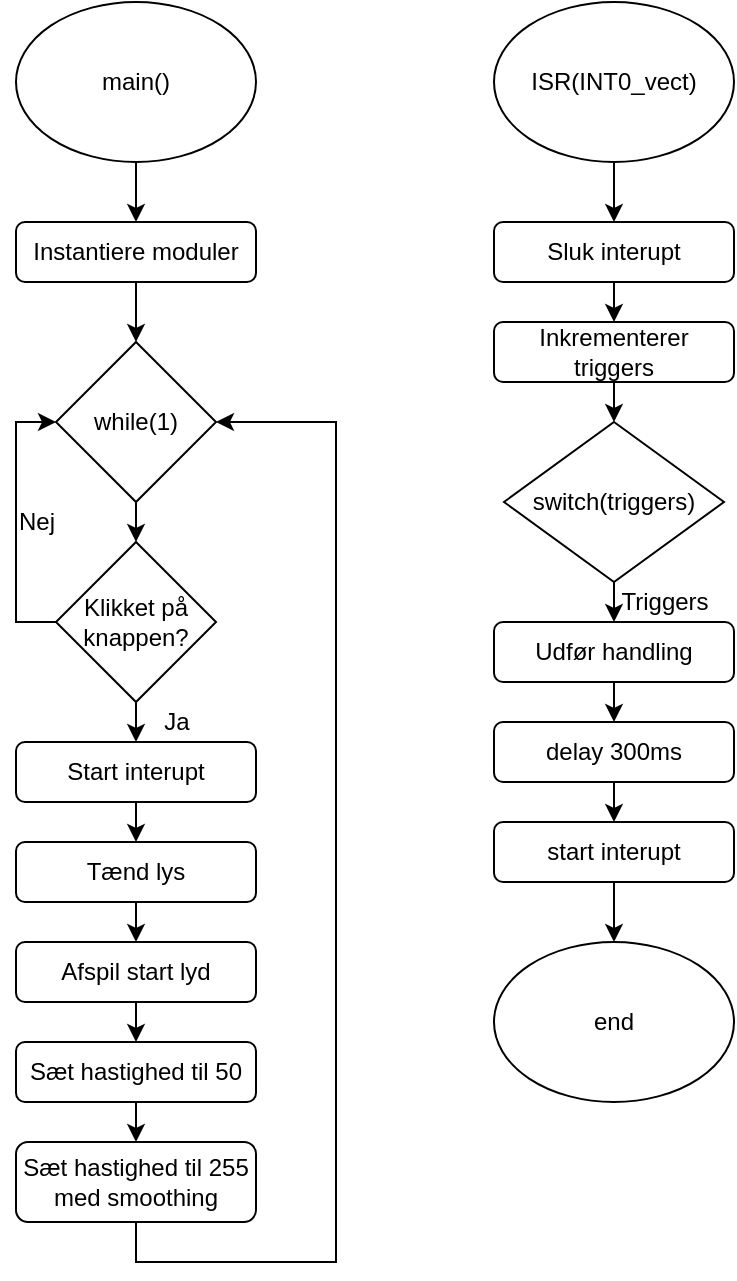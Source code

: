 <mxfile version="19.0.0" type="device"><diagram id="zj5vde6eUZBzMS6YnVFH" name="Page-1"><mxGraphModel dx="622" dy="706" grid="1" gridSize="10" guides="1" tooltips="1" connect="1" arrows="1" fold="1" page="1" pageScale="1" pageWidth="850" pageHeight="1100" math="0" shadow="0"><root><mxCell id="0"/><mxCell id="1" parent="0"/><mxCell id="bECx-D1-6AgFUsRvkAq8-12" style="edgeStyle=orthogonalEdgeStyle;rounded=0;orthogonalLoop=1;jettySize=auto;html=1;exitX=0.5;exitY=1;exitDx=0;exitDy=0;entryX=0.5;entryY=0;entryDx=0;entryDy=0;" edge="1" parent="1" source="bECx-D1-6AgFUsRvkAq8-1" target="bECx-D1-6AgFUsRvkAq8-2"><mxGeometry relative="1" as="geometry"/></mxCell><mxCell id="bECx-D1-6AgFUsRvkAq8-1" value="main()" style="ellipse;whiteSpace=wrap;html=1;" vertex="1" parent="1"><mxGeometry x="121" y="120" width="120" height="80" as="geometry"/></mxCell><mxCell id="bECx-D1-6AgFUsRvkAq8-13" style="edgeStyle=orthogonalEdgeStyle;rounded=0;orthogonalLoop=1;jettySize=auto;html=1;exitX=0.5;exitY=1;exitDx=0;exitDy=0;entryX=0.5;entryY=0;entryDx=0;entryDy=0;" edge="1" parent="1" source="bECx-D1-6AgFUsRvkAq8-2" target="bECx-D1-6AgFUsRvkAq8-4"><mxGeometry relative="1" as="geometry"/></mxCell><mxCell id="bECx-D1-6AgFUsRvkAq8-2" value="Instantiere moduler" style="rounded=1;whiteSpace=wrap;html=1;" vertex="1" parent="1"><mxGeometry x="121" y="230" width="120" height="30" as="geometry"/></mxCell><mxCell id="bECx-D1-6AgFUsRvkAq8-14" style="edgeStyle=orthogonalEdgeStyle;rounded=0;orthogonalLoop=1;jettySize=auto;html=1;exitX=0.5;exitY=1;exitDx=0;exitDy=0;entryX=0.5;entryY=0;entryDx=0;entryDy=0;" edge="1" parent="1" source="bECx-D1-6AgFUsRvkAq8-4" target="bECx-D1-6AgFUsRvkAq8-5"><mxGeometry relative="1" as="geometry"/></mxCell><mxCell id="bECx-D1-6AgFUsRvkAq8-4" value="while(1)" style="rhombus;whiteSpace=wrap;html=1;" vertex="1" parent="1"><mxGeometry x="141" y="290" width="80" height="80" as="geometry"/></mxCell><mxCell id="bECx-D1-6AgFUsRvkAq8-15" style="edgeStyle=orthogonalEdgeStyle;rounded=0;orthogonalLoop=1;jettySize=auto;html=1;exitX=0;exitY=0.5;exitDx=0;exitDy=0;entryX=0;entryY=0.5;entryDx=0;entryDy=0;" edge="1" parent="1" source="bECx-D1-6AgFUsRvkAq8-5" target="bECx-D1-6AgFUsRvkAq8-4"><mxGeometry relative="1" as="geometry"/></mxCell><mxCell id="bECx-D1-6AgFUsRvkAq8-17" style="edgeStyle=orthogonalEdgeStyle;rounded=0;orthogonalLoop=1;jettySize=auto;html=1;exitX=0.5;exitY=1;exitDx=0;exitDy=0;entryX=0.5;entryY=0;entryDx=0;entryDy=0;" edge="1" parent="1" source="bECx-D1-6AgFUsRvkAq8-5" target="bECx-D1-6AgFUsRvkAq8-7"><mxGeometry relative="1" as="geometry"/></mxCell><mxCell id="bECx-D1-6AgFUsRvkAq8-5" value="Klikket på knappen?" style="rhombus;whiteSpace=wrap;html=1;" vertex="1" parent="1"><mxGeometry x="141" y="390" width="80" height="80" as="geometry"/></mxCell><mxCell id="bECx-D1-6AgFUsRvkAq8-19" style="edgeStyle=orthogonalEdgeStyle;rounded=0;orthogonalLoop=1;jettySize=auto;html=1;exitX=0.5;exitY=1;exitDx=0;exitDy=0;entryX=0.5;entryY=0;entryDx=0;entryDy=0;" edge="1" parent="1" source="bECx-D1-6AgFUsRvkAq8-7" target="bECx-D1-6AgFUsRvkAq8-8"><mxGeometry relative="1" as="geometry"/></mxCell><mxCell id="bECx-D1-6AgFUsRvkAq8-7" value="Start interupt" style="rounded=1;whiteSpace=wrap;html=1;" vertex="1" parent="1"><mxGeometry x="121" y="490" width="120" height="30" as="geometry"/></mxCell><mxCell id="bECx-D1-6AgFUsRvkAq8-20" style="edgeStyle=orthogonalEdgeStyle;rounded=0;orthogonalLoop=1;jettySize=auto;html=1;exitX=0.5;exitY=1;exitDx=0;exitDy=0;entryX=0.5;entryY=0;entryDx=0;entryDy=0;" edge="1" parent="1" source="bECx-D1-6AgFUsRvkAq8-8" target="bECx-D1-6AgFUsRvkAq8-9"><mxGeometry relative="1" as="geometry"/></mxCell><mxCell id="bECx-D1-6AgFUsRvkAq8-8" value="Tænd lys" style="rounded=1;whiteSpace=wrap;html=1;" vertex="1" parent="1"><mxGeometry x="121" y="540" width="120" height="30" as="geometry"/></mxCell><mxCell id="bECx-D1-6AgFUsRvkAq8-21" style="edgeStyle=orthogonalEdgeStyle;rounded=0;orthogonalLoop=1;jettySize=auto;html=1;exitX=0.5;exitY=1;exitDx=0;exitDy=0;entryX=0.5;entryY=0;entryDx=0;entryDy=0;" edge="1" parent="1" source="bECx-D1-6AgFUsRvkAq8-9" target="bECx-D1-6AgFUsRvkAq8-10"><mxGeometry relative="1" as="geometry"/></mxCell><mxCell id="bECx-D1-6AgFUsRvkAq8-9" value="Afspil start lyd" style="rounded=1;whiteSpace=wrap;html=1;" vertex="1" parent="1"><mxGeometry x="121" y="590" width="120" height="30" as="geometry"/></mxCell><mxCell id="bECx-D1-6AgFUsRvkAq8-22" style="edgeStyle=orthogonalEdgeStyle;rounded=0;orthogonalLoop=1;jettySize=auto;html=1;exitX=0.5;exitY=1;exitDx=0;exitDy=0;entryX=0.5;entryY=0;entryDx=0;entryDy=0;" edge="1" parent="1" source="bECx-D1-6AgFUsRvkAq8-10" target="bECx-D1-6AgFUsRvkAq8-11"><mxGeometry relative="1" as="geometry"/></mxCell><mxCell id="bECx-D1-6AgFUsRvkAq8-10" value="Sæt hastighed til 50" style="rounded=1;whiteSpace=wrap;html=1;" vertex="1" parent="1"><mxGeometry x="121" y="640" width="120" height="30" as="geometry"/></mxCell><mxCell id="bECx-D1-6AgFUsRvkAq8-23" style="edgeStyle=orthogonalEdgeStyle;rounded=0;orthogonalLoop=1;jettySize=auto;html=1;exitX=0.5;exitY=1;exitDx=0;exitDy=0;entryX=1;entryY=0.5;entryDx=0;entryDy=0;" edge="1" parent="1" source="bECx-D1-6AgFUsRvkAq8-11" target="bECx-D1-6AgFUsRvkAq8-4"><mxGeometry relative="1" as="geometry"><Array as="points"><mxPoint x="181" y="750"/><mxPoint x="281" y="750"/><mxPoint x="281" y="330"/></Array></mxGeometry></mxCell><mxCell id="bECx-D1-6AgFUsRvkAq8-11" value="Sæt hastighed til 255 med smoothing" style="rounded=1;whiteSpace=wrap;html=1;" vertex="1" parent="1"><mxGeometry x="121" y="690" width="120" height="40" as="geometry"/></mxCell><mxCell id="bECx-D1-6AgFUsRvkAq8-16" value="Nej" style="text;html=1;align=center;verticalAlign=middle;resizable=0;points=[];autosize=1;strokeColor=none;fillColor=none;" vertex="1" parent="1"><mxGeometry x="116" y="370" width="30" height="20" as="geometry"/></mxCell><mxCell id="bECx-D1-6AgFUsRvkAq8-18" value="Ja" style="text;html=1;align=center;verticalAlign=middle;resizable=0;points=[];autosize=1;strokeColor=none;fillColor=none;" vertex="1" parent="1"><mxGeometry x="186" y="470" width="30" height="20" as="geometry"/></mxCell><mxCell id="bECx-D1-6AgFUsRvkAq8-26" style="edgeStyle=orthogonalEdgeStyle;rounded=0;orthogonalLoop=1;jettySize=auto;html=1;exitX=0.5;exitY=1;exitDx=0;exitDy=0;entryX=0.5;entryY=0;entryDx=0;entryDy=0;" edge="1" parent="1" source="bECx-D1-6AgFUsRvkAq8-24" target="bECx-D1-6AgFUsRvkAq8-25"><mxGeometry relative="1" as="geometry"/></mxCell><mxCell id="bECx-D1-6AgFUsRvkAq8-24" value="ISR(INT0_vect)" style="ellipse;whiteSpace=wrap;html=1;" vertex="1" parent="1"><mxGeometry x="360" y="120" width="120" height="80" as="geometry"/></mxCell><mxCell id="bECx-D1-6AgFUsRvkAq8-28" style="edgeStyle=orthogonalEdgeStyle;rounded=0;orthogonalLoop=1;jettySize=auto;html=1;exitX=0.5;exitY=1;exitDx=0;exitDy=0;entryX=0.5;entryY=0;entryDx=0;entryDy=0;" edge="1" parent="1" source="bECx-D1-6AgFUsRvkAq8-25" target="bECx-D1-6AgFUsRvkAq8-27"><mxGeometry relative="1" as="geometry"/></mxCell><mxCell id="bECx-D1-6AgFUsRvkAq8-25" value="Sluk interupt" style="rounded=1;whiteSpace=wrap;html=1;" vertex="1" parent="1"><mxGeometry x="360" y="230" width="120" height="30" as="geometry"/></mxCell><mxCell id="bECx-D1-6AgFUsRvkAq8-32" style="edgeStyle=orthogonalEdgeStyle;rounded=0;orthogonalLoop=1;jettySize=auto;html=1;exitX=0.5;exitY=1;exitDx=0;exitDy=0;entryX=0.5;entryY=0;entryDx=0;entryDy=0;" edge="1" parent="1" source="bECx-D1-6AgFUsRvkAq8-27" target="bECx-D1-6AgFUsRvkAq8-29"><mxGeometry relative="1" as="geometry"/></mxCell><mxCell id="bECx-D1-6AgFUsRvkAq8-27" value="Inkrementerer triggers" style="rounded=1;whiteSpace=wrap;html=1;" vertex="1" parent="1"><mxGeometry x="360" y="280" width="120" height="30" as="geometry"/></mxCell><mxCell id="bECx-D1-6AgFUsRvkAq8-31" style="edgeStyle=orthogonalEdgeStyle;rounded=0;orthogonalLoop=1;jettySize=auto;html=1;exitX=0.5;exitY=1;exitDx=0;exitDy=0;entryX=0.5;entryY=0;entryDx=0;entryDy=0;" edge="1" parent="1" source="bECx-D1-6AgFUsRvkAq8-29" target="bECx-D1-6AgFUsRvkAq8-30"><mxGeometry relative="1" as="geometry"/></mxCell><mxCell id="bECx-D1-6AgFUsRvkAq8-29" value="switch(triggers)" style="rhombus;whiteSpace=wrap;html=1;" vertex="1" parent="1"><mxGeometry x="365" y="330" width="110" height="80" as="geometry"/></mxCell><mxCell id="bECx-D1-6AgFUsRvkAq8-35" style="edgeStyle=orthogonalEdgeStyle;rounded=0;orthogonalLoop=1;jettySize=auto;html=1;exitX=0.5;exitY=1;exitDx=0;exitDy=0;entryX=0.5;entryY=0;entryDx=0;entryDy=0;" edge="1" parent="1" source="bECx-D1-6AgFUsRvkAq8-30" target="bECx-D1-6AgFUsRvkAq8-34"><mxGeometry relative="1" as="geometry"/></mxCell><mxCell id="bECx-D1-6AgFUsRvkAq8-30" value="Udfør handling " style="rounded=1;whiteSpace=wrap;html=1;" vertex="1" parent="1"><mxGeometry x="360" y="430" width="120" height="30" as="geometry"/></mxCell><mxCell id="bECx-D1-6AgFUsRvkAq8-33" value="&lt;div&gt;Triggers&lt;/div&gt;" style="text;html=1;align=center;verticalAlign=middle;resizable=0;points=[];autosize=1;strokeColor=none;fillColor=none;" vertex="1" parent="1"><mxGeometry x="415" y="410" width="60" height="20" as="geometry"/></mxCell><mxCell id="bECx-D1-6AgFUsRvkAq8-38" style="edgeStyle=orthogonalEdgeStyle;rounded=0;orthogonalLoop=1;jettySize=auto;html=1;exitX=0.5;exitY=1;exitDx=0;exitDy=0;entryX=0.5;entryY=0;entryDx=0;entryDy=0;" edge="1" parent="1" source="bECx-D1-6AgFUsRvkAq8-34" target="bECx-D1-6AgFUsRvkAq8-36"><mxGeometry relative="1" as="geometry"/></mxCell><mxCell id="bECx-D1-6AgFUsRvkAq8-34" value="delay 300ms" style="rounded=1;whiteSpace=wrap;html=1;" vertex="1" parent="1"><mxGeometry x="360" y="480" width="120" height="30" as="geometry"/></mxCell><mxCell id="bECx-D1-6AgFUsRvkAq8-39" style="edgeStyle=orthogonalEdgeStyle;rounded=0;orthogonalLoop=1;jettySize=auto;html=1;exitX=0.5;exitY=1;exitDx=0;exitDy=0;entryX=0.5;entryY=0;entryDx=0;entryDy=0;" edge="1" parent="1" source="bECx-D1-6AgFUsRvkAq8-36" target="bECx-D1-6AgFUsRvkAq8-37"><mxGeometry relative="1" as="geometry"/></mxCell><mxCell id="bECx-D1-6AgFUsRvkAq8-36" value="start interupt" style="rounded=1;whiteSpace=wrap;html=1;" vertex="1" parent="1"><mxGeometry x="360" y="530" width="120" height="30" as="geometry"/></mxCell><mxCell id="bECx-D1-6AgFUsRvkAq8-37" value="end" style="ellipse;whiteSpace=wrap;html=1;" vertex="1" parent="1"><mxGeometry x="360" y="590" width="120" height="80" as="geometry"/></mxCell></root></mxGraphModel></diagram></mxfile>